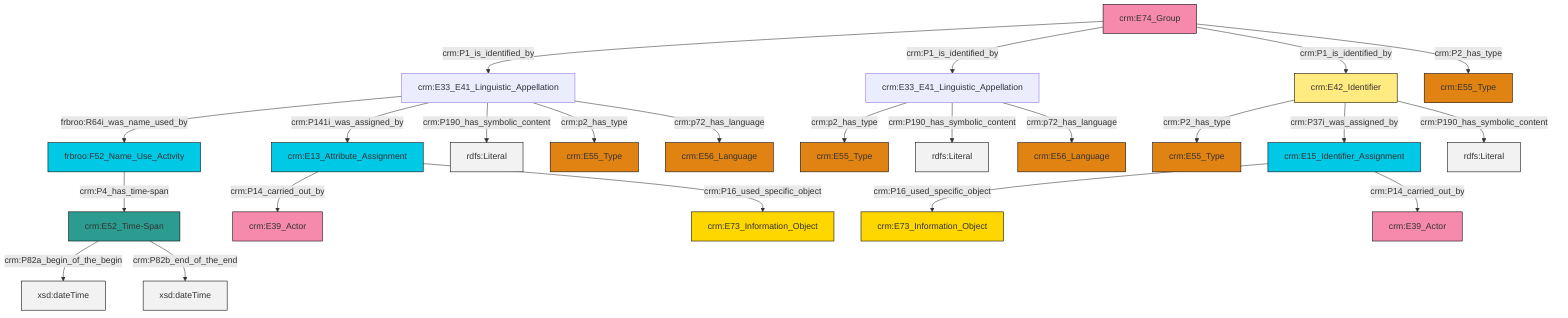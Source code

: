 graph TD
classDef Literal fill:#f2f2f2,stroke:#000000;
classDef CRM_Entity fill:#FFFFFF,stroke:#000000;
classDef Temporal_Entity fill:#00C9E6, stroke:#000000;
classDef Type fill:#E18312, stroke:#000000;
classDef Time-Span fill:#2C9C91, stroke:#000000;
classDef Appellation fill:#FFEB7F, stroke:#000000;
classDef Place fill:#008836, stroke:#000000;
classDef Persistent_Item fill:#B266B2, stroke:#000000;
classDef Conceptual_Object fill:#FFD700, stroke:#000000;
classDef Physical_Thing fill:#D2B48C, stroke:#000000;
classDef Actor fill:#f58aad, stroke:#000000;
classDef PC_Classes fill:#4ce600, stroke:#000000;
classDef Multi fill:#cccccc,stroke:#000000;

0["crm:E33_E41_Linguistic_Appellation"]:::Default -->|frbroo:R64i_was_name_used_by| 1["frbroo:F52_Name_Use_Activity"]:::Temporal_Entity
4["crm:E15_Identifier_Assignment"]:::Temporal_Entity -->|crm:P16_used_specific_object| 5["crm:E73_Information_Object"]:::Conceptual_Object
6["crm:E33_E41_Linguistic_Appellation"]:::Default -->|crm:p2_has_type| 7["crm:E55_Type"]:::Type
8["crm:E42_Identifier"]:::Appellation -->|crm:P2_has_type| 9["crm:E55_Type"]:::Type
8["crm:E42_Identifier"]:::Appellation -->|crm:P37i_was_assigned_by| 4["crm:E15_Identifier_Assignment"]:::Temporal_Entity
6["crm:E33_E41_Linguistic_Appellation"]:::Default -->|crm:P190_has_symbolic_content| 12[rdfs:Literal]:::Literal
8["crm:E42_Identifier"]:::Appellation -->|crm:P190_has_symbolic_content| 13[rdfs:Literal]:::Literal
18["crm:E13_Attribute_Assignment"]:::Temporal_Entity -->|crm:P14_carried_out_by| 19["crm:E39_Actor"]:::Actor
21["crm:E74_Group"]:::Actor -->|crm:P1_is_identified_by| 0["crm:E33_E41_Linguistic_Appellation"]:::Default
0["crm:E33_E41_Linguistic_Appellation"]:::Default -->|crm:P141i_was_assigned_by| 18["crm:E13_Attribute_Assignment"]:::Temporal_Entity
18["crm:E13_Attribute_Assignment"]:::Temporal_Entity -->|crm:P16_used_specific_object| 28["crm:E73_Information_Object"]:::Conceptual_Object
1["frbroo:F52_Name_Use_Activity"]:::Temporal_Entity -->|crm:P4_has_time-span| 14["crm:E52_Time-Span"]:::Time-Span
21["crm:E74_Group"]:::Actor -->|crm:P1_is_identified_by| 6["crm:E33_E41_Linguistic_Appellation"]:::Default
21["crm:E74_Group"]:::Actor -->|crm:P1_is_identified_by| 8["crm:E42_Identifier"]:::Appellation
0["crm:E33_E41_Linguistic_Appellation"]:::Default -->|crm:P190_has_symbolic_content| 33[rdfs:Literal]:::Literal
0["crm:E33_E41_Linguistic_Appellation"]:::Default -->|crm:p2_has_type| 29["crm:E55_Type"]:::Type
6["crm:E33_E41_Linguistic_Appellation"]:::Default -->|crm:p72_has_language| 22["crm:E56_Language"]:::Type
14["crm:E52_Time-Span"]:::Time-Span -->|crm:P82a_begin_of_the_begin| 38[xsd:dateTime]:::Literal
21["crm:E74_Group"]:::Actor -->|crm:P2_has_type| 2["crm:E55_Type"]:::Type
4["crm:E15_Identifier_Assignment"]:::Temporal_Entity -->|crm:P14_carried_out_by| 26["crm:E39_Actor"]:::Actor
0["crm:E33_E41_Linguistic_Appellation"]:::Default -->|crm:p72_has_language| 10["crm:E56_Language"]:::Type
14["crm:E52_Time-Span"]:::Time-Span -->|crm:P82b_end_of_the_end| 41[xsd:dateTime]:::Literal